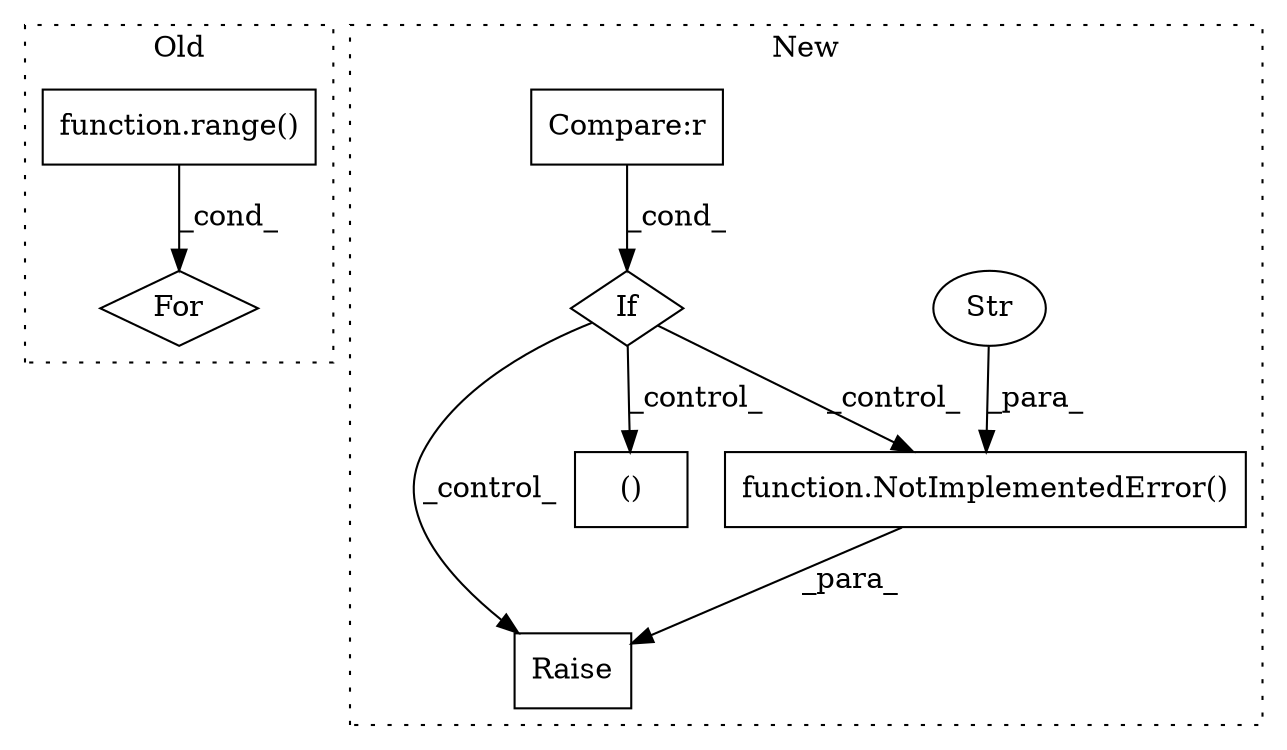 digraph G {
subgraph cluster0 {
1 [label="function.range()" a="75" s="2095,2129" l="6,1" shape="box"];
4 [label="For" a="107" s="2086,2130" l="4,14" shape="diamond"];
label = "Old";
style="dotted";
}
subgraph cluster1 {
2 [label="function.NotImplementedError()" a="75" s="3157,3197" l="20,1" shape="box"];
3 [label="Raise" a="91" s="3151" l="6" shape="box"];
5 [label="Str" a="66" s="3177" l="20" shape="ellipse"];
6 [label="If" a="96" s="2721" l="3" shape="diamond"];
7 [label="Compare:r" a="40" s="2724" l="17" shape="box"];
8 [label="()" a="54" s="2854" l="10" shape="box"];
label = "New";
style="dotted";
}
1 -> 4 [label="_cond_"];
2 -> 3 [label="_para_"];
5 -> 2 [label="_para_"];
6 -> 2 [label="_control_"];
6 -> 3 [label="_control_"];
6 -> 8 [label="_control_"];
7 -> 6 [label="_cond_"];
}